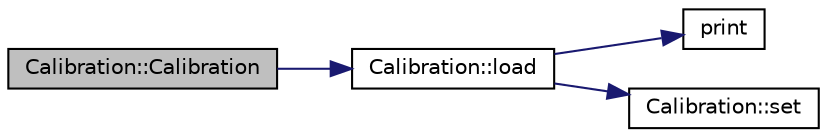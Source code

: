 digraph "Calibration::Calibration"
{
 // LATEX_PDF_SIZE
  edge [fontname="Helvetica",fontsize="10",labelfontname="Helvetica",labelfontsize="10"];
  node [fontname="Helvetica",fontsize="10",shape=record];
  rankdir="LR";
  Node1 [label="Calibration::Calibration",height=0.2,width=0.4,color="black", fillcolor="grey75", style="filled", fontcolor="black",tooltip=" "];
  Node1 -> Node2 [color="midnightblue",fontsize="10",style="solid",fontname="Helvetica"];
  Node2 [label="Calibration::load",height=0.2,width=0.4,color="black", fillcolor="white", style="filled",URL="$class_calibration.html#a1e2545538309227a0e38716a852b47f3",tooltip=" "];
  Node2 -> Node3 [color="midnightblue",fontsize="10",style="solid",fontname="Helvetica"];
  Node3 [label="print",height=0.2,width=0.4,color="black", fillcolor="white", style="filled",URL="$utils_8hpp.html#a66ca7a7876bba06ed99b2fa6945cd2b0",tooltip=" "];
  Node2 -> Node4 [color="midnightblue",fontsize="10",style="solid",fontname="Helvetica"];
  Node4 [label="Calibration::set",height=0.2,width=0.4,color="black", fillcolor="white", style="filled",URL="$class_calibration.html#a420751329717f15287f9c87dcaf8dfe9",tooltip=" "];
}
